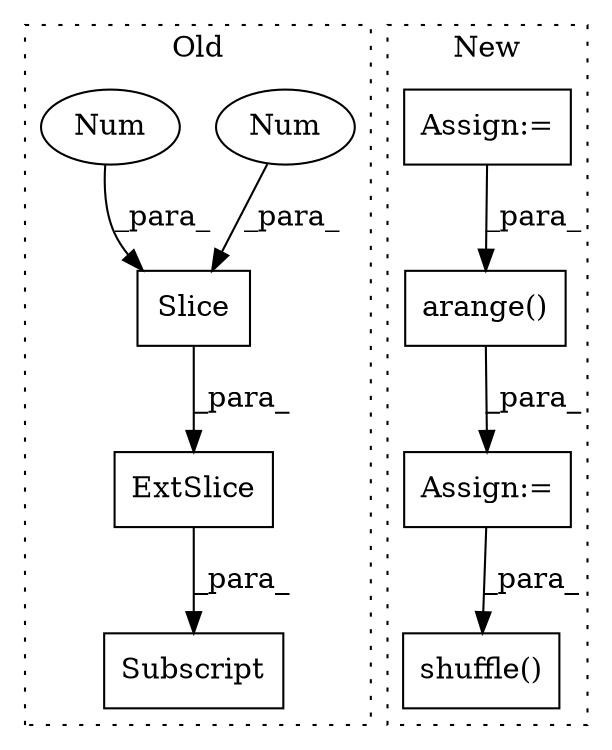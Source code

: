digraph G {
subgraph cluster0 {
1 [label="Slice" a="80" s="4511" l="1" shape="box"];
3 [label="Num" a="76" s="4513" l="1" shape="ellipse"];
5 [label="ExtSlice" a="85" s="4479" l="11" shape="box"];
6 [label="Subscript" a="63" s="4479,0" l="36,0" shape="box"];
7 [label="Num" a="76" s="4511" l="1" shape="ellipse"];
label = "Old";
style="dotted";
}
subgraph cluster1 {
2 [label="arange()" a="75" s="5038,5063" l="10,1" shape="box"];
4 [label="Assign:=" a="68" s="5035" l="3" shape="box"];
8 [label="Assign:=" a="68" s="4186" l="3" shape="box"];
9 [label="shuffle()" a="75" s="5073,5098" l="18,1" shape="box"];
label = "New";
style="dotted";
}
1 -> 5 [label="_para_"];
2 -> 4 [label="_para_"];
3 -> 1 [label="_para_"];
4 -> 9 [label="_para_"];
5 -> 6 [label="_para_"];
7 -> 1 [label="_para_"];
8 -> 2 [label="_para_"];
}